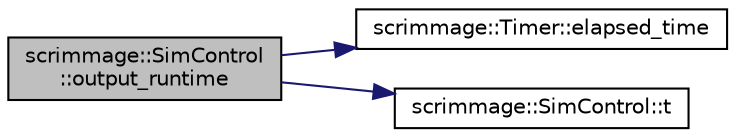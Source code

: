 digraph "scrimmage::SimControl::output_runtime"
{
 // LATEX_PDF_SIZE
  edge [fontname="Helvetica",fontsize="10",labelfontname="Helvetica",labelfontsize="10"];
  node [fontname="Helvetica",fontsize="10",shape=record];
  rankdir="LR";
  Node1 [label="scrimmage::SimControl\l::output_runtime",height=0.2,width=0.4,color="black", fillcolor="grey75", style="filled", fontcolor="black",tooltip=" "];
  Node1 -> Node2 [color="midnightblue",fontsize="10",style="solid",fontname="Helvetica"];
  Node2 [label="scrimmage::Timer::elapsed_time",height=0.2,width=0.4,color="black", fillcolor="white", style="filled",URL="$classscrimmage_1_1Timer.html#a23ffd7e44c0376c4c5705838d122bb84",tooltip=" "];
  Node1 -> Node3 [color="midnightblue",fontsize="10",style="solid",fontname="Helvetica"];
  Node3 [label="scrimmage::SimControl::t",height=0.2,width=0.4,color="black", fillcolor="white", style="filled",URL="$classscrimmage_1_1SimControl.html#ad7ae322051c629849af68538bf8a45f2",tooltip="Get the current simulation time."];
}
